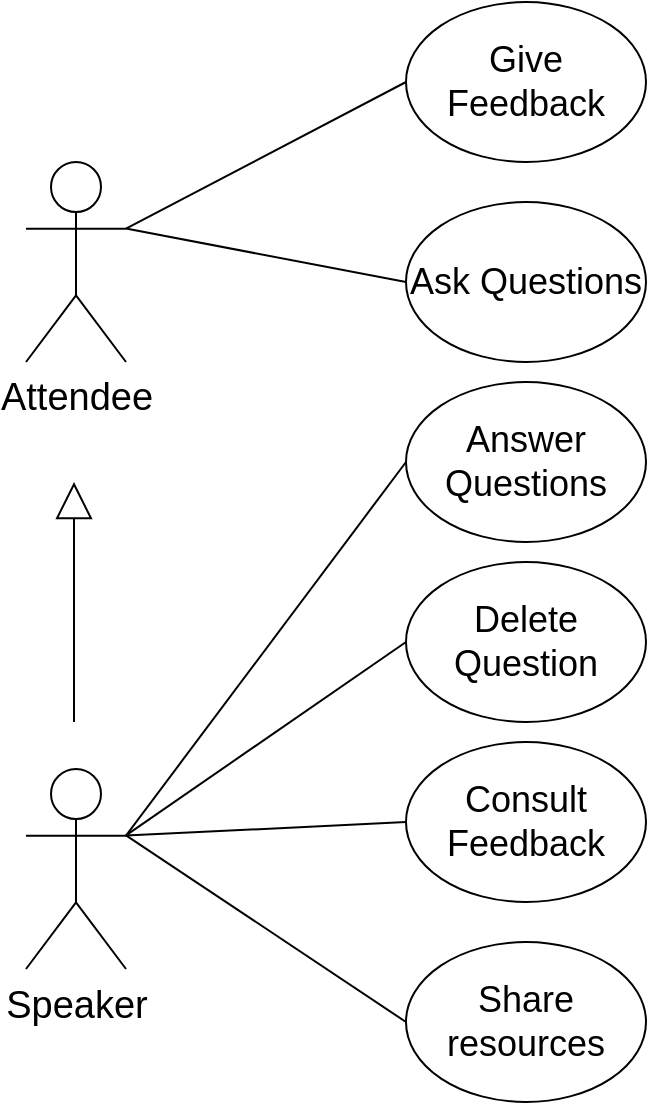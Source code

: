 <mxfile version="12.2.6" type="device" pages="1"><diagram id="EPyi5oyprT7bv22CVqka" name="Page-1"><mxGraphModel dx="854" dy="465" grid="1" gridSize="10" guides="1" tooltips="1" connect="1" arrows="1" fold="1" page="1" pageScale="1" pageWidth="827" pageHeight="1169" math="0" shadow="0"><root><mxCell id="0"/><mxCell id="1" parent="0"/><object label="Attendee" id="d-aTUzKqq1ekDF2AE6MR-1"><mxCell style="shape=umlActor;verticalLabelPosition=bottom;labelBackgroundColor=#ffffff;verticalAlign=top;html=1;outlineConnect=0;fontSize=19;" parent="1" vertex="1"><mxGeometry x="50" y="180" width="50" height="100" as="geometry"/></mxCell></object><mxCell id="d-aTUzKqq1ekDF2AE6MR-13" value="Ask Questions" style="ellipse;whiteSpace=wrap;html=1;fontSize=18;" parent="1" vertex="1"><mxGeometry x="240" y="200" width="120" height="80" as="geometry"/></mxCell><mxCell id="d-aTUzKqq1ekDF2AE6MR-14" value="Give Feedback" style="ellipse;whiteSpace=wrap;html=1;fontSize=18;" parent="1" vertex="1"><mxGeometry x="240" y="100" width="120" height="80" as="geometry"/></mxCell><mxCell id="d-aTUzKqq1ekDF2AE6MR-25" value="" style="endArrow=none;html=1;fontSize=24;entryX=0;entryY=0.5;entryDx=0;entryDy=0;exitX=1;exitY=0.333;exitDx=0;exitDy=0;exitPerimeter=0;" parent="1" source="d-aTUzKqq1ekDF2AE6MR-1" target="d-aTUzKqq1ekDF2AE6MR-13" edge="1"><mxGeometry width="50" height="50" relative="1" as="geometry"><mxPoint x="110" y="213" as="sourcePoint"/><mxPoint x="270" y="110" as="targetPoint"/></mxGeometry></mxCell><mxCell id="d-aTUzKqq1ekDF2AE6MR-26" value="" style="endArrow=none;html=1;fontSize=24;entryX=0;entryY=0.5;entryDx=0;entryDy=0;exitX=1;exitY=0.333;exitDx=0;exitDy=0;exitPerimeter=0;" parent="1" source="d-aTUzKqq1ekDF2AE6MR-1" target="d-aTUzKqq1ekDF2AE6MR-14" edge="1"><mxGeometry width="50" height="50" relative="1" as="geometry"><mxPoint x="100" y="190" as="sourcePoint"/><mxPoint x="240" y="356.5" as="targetPoint"/></mxGeometry></mxCell><mxCell id="d-aTUzKqq1ekDF2AE6MR-33" value="&lt;div&gt;Delete&lt;/div&gt;&lt;div&gt;Question&lt;br&gt;&lt;/div&gt;" style="ellipse;whiteSpace=wrap;html=1;fontSize=18;" parent="1" vertex="1"><mxGeometry x="240" y="380" width="120" height="80" as="geometry"/></mxCell><mxCell id="d-aTUzKqq1ekDF2AE6MR-34" value="Share resources" style="ellipse;whiteSpace=wrap;html=1;fontSize=18;" parent="1" vertex="1"><mxGeometry x="240" y="570" width="120" height="80" as="geometry"/></mxCell><mxCell id="d-aTUzKqq1ekDF2AE6MR-37" value="" style="endArrow=none;html=1;fontSize=20;entryX=0;entryY=0.5;entryDx=0;entryDy=0;exitX=1;exitY=0.333;exitDx=0;exitDy=0;exitPerimeter=0;" parent="1" target="d-aTUzKqq1ekDF2AE6MR-33" edge="1"><mxGeometry width="50" height="50" relative="1" as="geometry"><mxPoint x="100" y="516.667" as="sourcePoint"/><mxPoint x="260" y="560" as="targetPoint"/></mxGeometry></mxCell><mxCell id="d-aTUzKqq1ekDF2AE6MR-38" value="" style="endArrow=none;html=1;fontSize=20;entryX=0;entryY=0.5;entryDx=0;entryDy=0;exitX=1;exitY=0.333;exitDx=0;exitDy=0;exitPerimeter=0;" parent="1" target="d-aTUzKqq1ekDF2AE6MR-34" edge="1"><mxGeometry width="50" height="50" relative="1" as="geometry"><mxPoint x="100" y="516.667" as="sourcePoint"/><mxPoint x="270" y="570" as="targetPoint"/></mxGeometry></mxCell><mxCell id="d-aTUzKqq1ekDF2AE6MR-44" value="" style="endArrow=block;endSize=16;endFill=0;html=1;fontSize=19;" parent="1" edge="1"><mxGeometry width="160" relative="1" as="geometry"><mxPoint x="74" y="460" as="sourcePoint"/><mxPoint x="74" y="340" as="targetPoint"/><Array as="points"><mxPoint x="74" y="360"/></Array></mxGeometry></mxCell><object label="Speaker" id="zFSbsKIfFSC9QmBxYwli-9"><mxCell style="shape=umlActor;verticalLabelPosition=bottom;labelBackgroundColor=#ffffff;verticalAlign=top;html=1;outlineConnect=0;fontSize=19;" parent="1" vertex="1"><mxGeometry x="50" y="483.5" width="50" height="100" as="geometry"/></mxCell></object><mxCell id="zFSbsKIfFSC9QmBxYwli-14" value="Consult Feedback" style="ellipse;whiteSpace=wrap;html=1;fontSize=18;" parent="1" vertex="1"><mxGeometry x="240" y="470" width="120" height="80" as="geometry"/></mxCell><mxCell id="zFSbsKIfFSC9QmBxYwli-15" value="" style="endArrow=none;html=1;fontSize=18;exitX=1;exitY=0.333;exitDx=0;exitDy=0;exitPerimeter=0;entryX=0;entryY=0.5;entryDx=0;entryDy=0;" parent="1" source="zFSbsKIfFSC9QmBxYwli-9" target="zFSbsKIfFSC9QmBxYwli-14" edge="1"><mxGeometry width="50" height="50" relative="1" as="geometry"><mxPoint x="160" y="530" as="sourcePoint"/><mxPoint x="210" y="480" as="targetPoint"/></mxGeometry></mxCell><mxCell id="QKN55j7QWQ_wUgpLz2dQ-1" value="&lt;div&gt;Answer&lt;/div&gt;&lt;div&gt;Questions&lt;br&gt;&lt;/div&gt;" style="ellipse;whiteSpace=wrap;html=1;fontSize=18;" vertex="1" parent="1"><mxGeometry x="240" y="290" width="120" height="80" as="geometry"/></mxCell><mxCell id="QKN55j7QWQ_wUgpLz2dQ-2" value="" style="endArrow=none;html=1;fontSize=20;entryX=0;entryY=0.5;entryDx=0;entryDy=0;exitX=1;exitY=0.333;exitDx=0;exitDy=0;exitPerimeter=0;" edge="1" parent="1" target="QKN55j7QWQ_wUgpLz2dQ-1" source="zFSbsKIfFSC9QmBxYwli-9"><mxGeometry width="50" height="50" relative="1" as="geometry"><mxPoint x="100" y="436.667" as="sourcePoint"/><mxPoint x="260" y="480" as="targetPoint"/></mxGeometry></mxCell></root></mxGraphModel></diagram></mxfile>